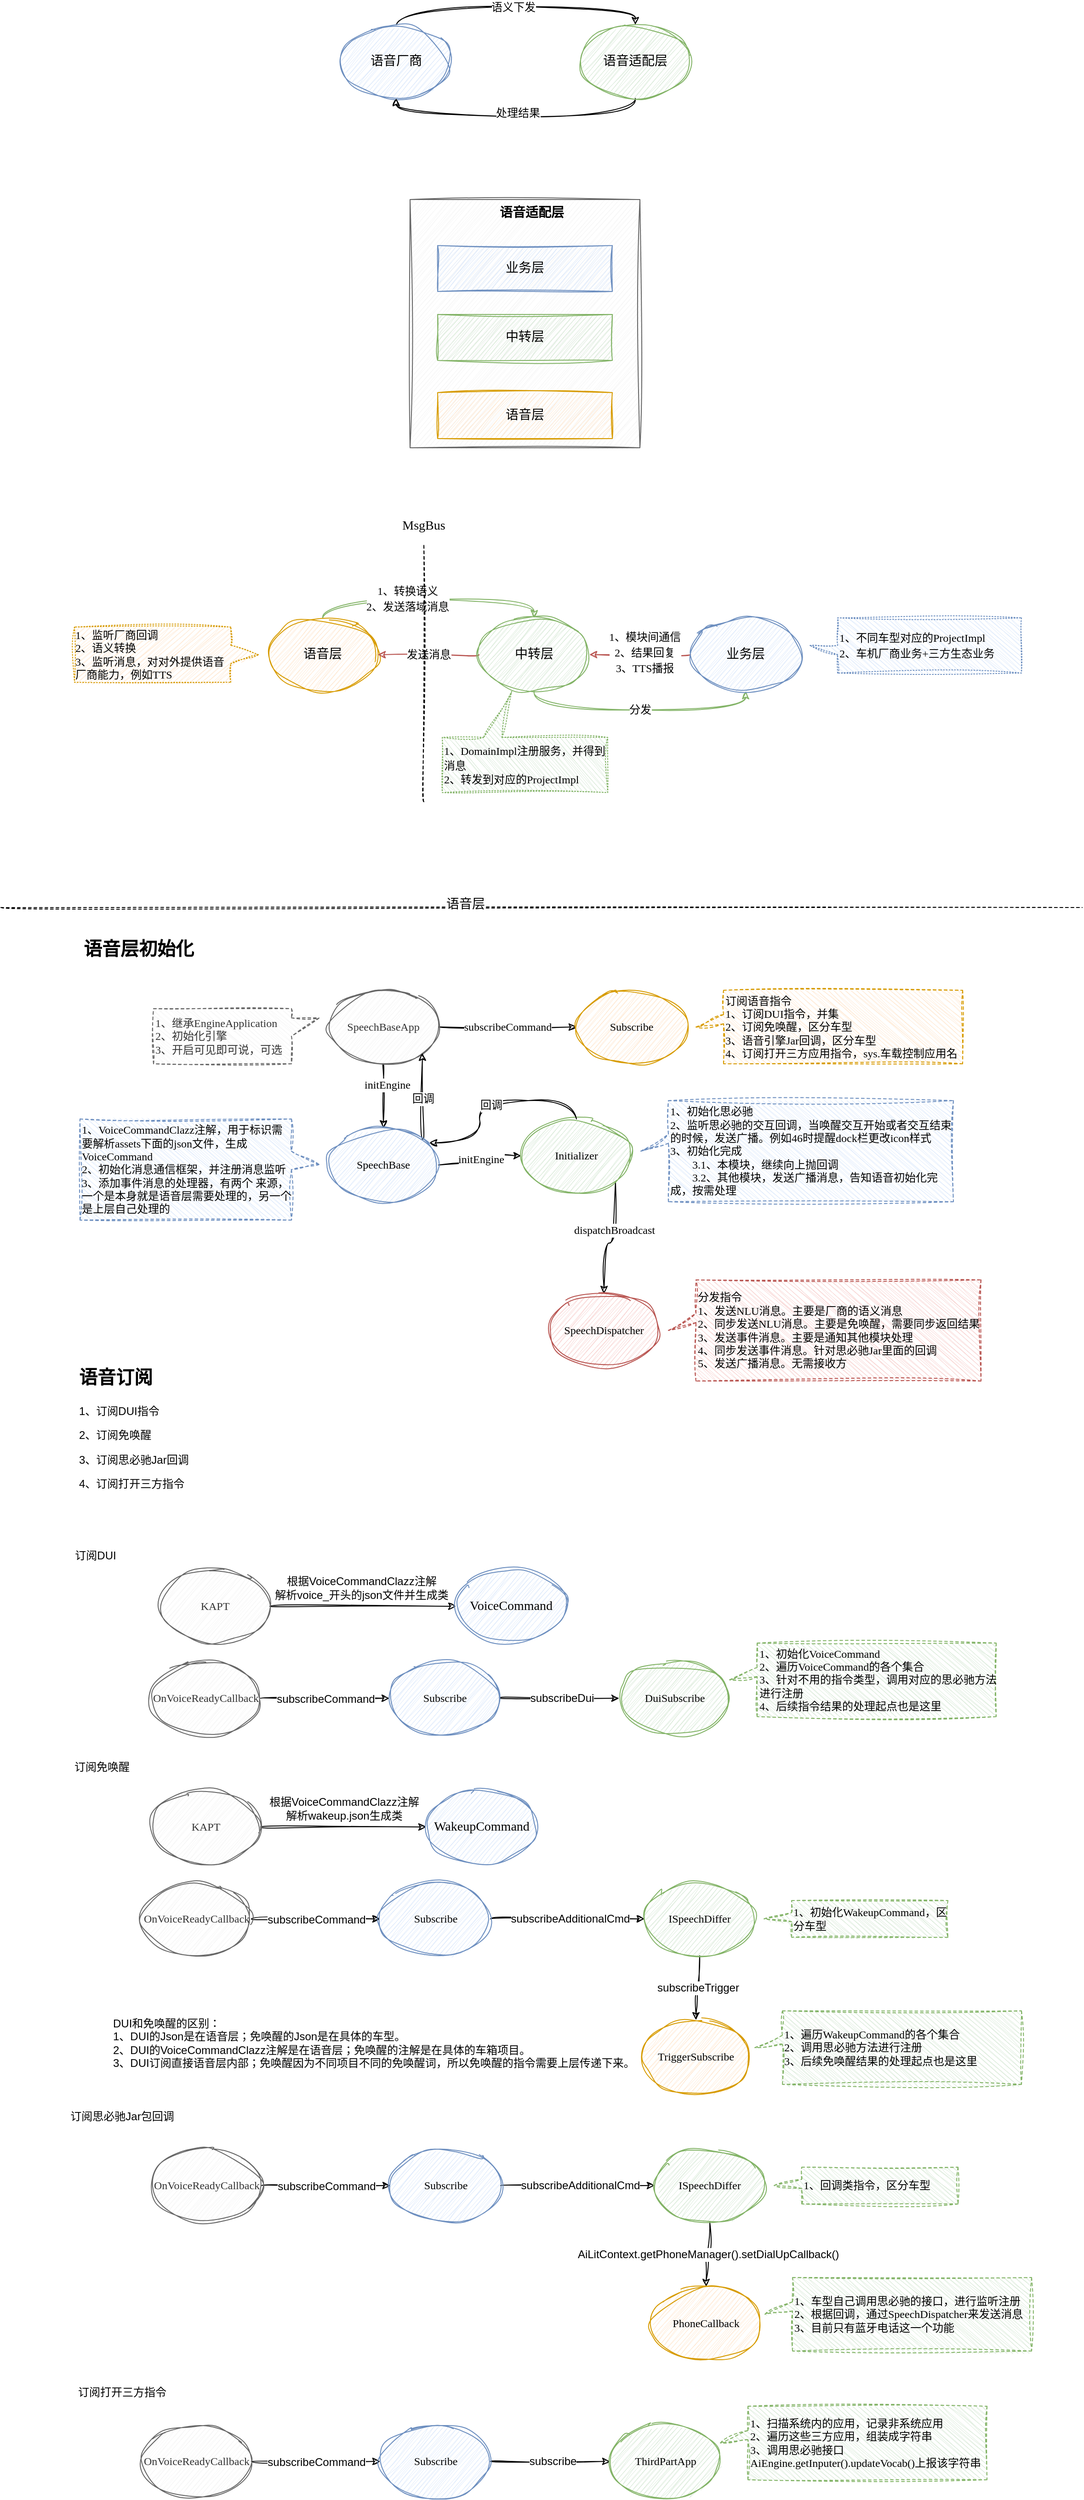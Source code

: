 <mxfile version="22.1.5" type="github">
  <diagram name="第 1 页" id="d6u8rMSGMx_cfphLrP2_">
    <mxGraphModel dx="1850" dy="638" grid="1" gridSize="10" guides="1" tooltips="1" connect="1" arrows="1" fold="1" page="0" pageScale="1" pageWidth="827" pageHeight="1169" math="0" shadow="0">
      <root>
        <mxCell id="0" />
        <mxCell id="1" parent="0" />
        <mxCell id="4i7KHp0y6DTovzWUpK-D-11" value="" style="rounded=0;whiteSpace=wrap;html=1;sketch=1;jiggle=2;curveFitting=1;strokeColor=#666666;align=center;verticalAlign=middle;fontFamily=Comic Sans MS;fontSize=14;fontColor=#333333;fillColor=#f5f5f5;" parent="1" vertex="1">
          <mxGeometry x="25" y="250" width="250" height="270" as="geometry" />
        </mxCell>
        <mxCell id="4i7KHp0y6DTovzWUpK-D-6" style="edgeStyle=orthogonalEdgeStyle;shape=connector;curved=1;rounded=1;sketch=1;jiggle=2;curveFitting=1;orthogonalLoop=1;jettySize=auto;html=1;exitX=0.5;exitY=0;exitDx=0;exitDy=0;entryX=0.5;entryY=0;entryDx=0;entryDy=0;labelBackgroundColor=default;strokeColor=default;align=center;verticalAlign=middle;fontFamily=Comic Sans MS;fontSize=14;fontColor=default;endArrow=classic;" parent="1" source="4i7KHp0y6DTovzWUpK-D-2" target="4i7KHp0y6DTovzWUpK-D-3" edge="1">
          <mxGeometry relative="1" as="geometry" />
        </mxCell>
        <mxCell id="4i7KHp0y6DTovzWUpK-D-8" value="&lt;font style=&quot;font-size: 12px;&quot;&gt;语义下发&lt;/font&gt;" style="edgeLabel;html=1;align=center;verticalAlign=middle;resizable=0;points=[];fontSize=14;fontFamily=Comic Sans MS;fontColor=default;" parent="4i7KHp0y6DTovzWUpK-D-6" vertex="1" connectable="0">
          <mxGeometry x="-0.02" y="-1" relative="1" as="geometry">
            <mxPoint as="offset" />
          </mxGeometry>
        </mxCell>
        <mxCell id="4i7KHp0y6DTovzWUpK-D-2" value="语音厂商" style="ellipse;whiteSpace=wrap;html=1;rounded=0;sketch=1;jiggle=2;curveFitting=1;strokeColor=#6c8ebf;align=center;verticalAlign=middle;fontFamily=Comic Sans MS;fontSize=14;fillColor=#dae8fc;" parent="1" vertex="1">
          <mxGeometry x="-50" y="60" width="120" height="80" as="geometry" />
        </mxCell>
        <mxCell id="4i7KHp0y6DTovzWUpK-D-7" style="edgeStyle=orthogonalEdgeStyle;shape=connector;curved=1;rounded=1;sketch=1;jiggle=2;curveFitting=1;orthogonalLoop=1;jettySize=auto;html=1;exitX=0.5;exitY=1;exitDx=0;exitDy=0;entryX=0.5;entryY=1;entryDx=0;entryDy=0;labelBackgroundColor=default;strokeColor=default;align=center;verticalAlign=middle;fontFamily=Comic Sans MS;fontSize=14;fontColor=default;endArrow=classic;" parent="1" source="4i7KHp0y6DTovzWUpK-D-3" target="4i7KHp0y6DTovzWUpK-D-2" edge="1">
          <mxGeometry relative="1" as="geometry" />
        </mxCell>
        <mxCell id="4i7KHp0y6DTovzWUpK-D-9" value="&lt;font style=&quot;font-size: 12px;&quot;&gt;处理结果&lt;/font&gt;" style="edgeLabel;html=1;align=center;verticalAlign=middle;resizable=0;points=[];fontSize=14;fontFamily=Comic Sans MS;fontColor=default;" parent="4i7KHp0y6DTovzWUpK-D-7" vertex="1" connectable="0">
          <mxGeometry x="-0.013" y="-4" relative="1" as="geometry">
            <mxPoint as="offset" />
          </mxGeometry>
        </mxCell>
        <mxCell id="4i7KHp0y6DTovzWUpK-D-3" value="语音适配层" style="ellipse;whiteSpace=wrap;html=1;rounded=0;sketch=1;jiggle=2;curveFitting=1;strokeColor=#82b366;align=center;verticalAlign=middle;fontFamily=Comic Sans MS;fontSize=14;fillColor=#d5e8d4;" parent="1" vertex="1">
          <mxGeometry x="210" y="60" width="120" height="80" as="geometry" />
        </mxCell>
        <mxCell id="4i7KHp0y6DTovzWUpK-D-12" value="业务层" style="rounded=0;whiteSpace=wrap;html=1;sketch=1;jiggle=2;curveFitting=1;strokeColor=#6c8ebf;align=center;verticalAlign=middle;fontFamily=Comic Sans MS;fontSize=14;fillColor=#dae8fc;" parent="1" vertex="1">
          <mxGeometry x="55" y="300" width="190" height="50" as="geometry" />
        </mxCell>
        <mxCell id="4i7KHp0y6DTovzWUpK-D-13" value="中转层" style="rounded=0;whiteSpace=wrap;html=1;sketch=1;jiggle=2;curveFitting=1;strokeColor=#82b366;align=center;verticalAlign=middle;fontFamily=Comic Sans MS;fontSize=14;fillColor=#d5e8d4;" parent="1" vertex="1">
          <mxGeometry x="55" y="375" width="190" height="50" as="geometry" />
        </mxCell>
        <mxCell id="4i7KHp0y6DTovzWUpK-D-14" value="语音层" style="rounded=0;whiteSpace=wrap;html=1;sketch=1;jiggle=2;curveFitting=1;strokeColor=#d79b00;align=center;verticalAlign=middle;fontFamily=Comic Sans MS;fontSize=14;fillColor=#ffe6cc;" parent="1" vertex="1">
          <mxGeometry x="55" y="460" width="190" height="50" as="geometry" />
        </mxCell>
        <mxCell id="4i7KHp0y6DTovzWUpK-D-15" value="&lt;b&gt;语音适配层&lt;/b&gt;" style="text;html=1;strokeColor=none;fillColor=none;align=center;verticalAlign=middle;whiteSpace=wrap;rounded=0;fontSize=14;fontFamily=Comic Sans MS;fontColor=default;" parent="1" vertex="1">
          <mxGeometry x="120" y="250" width="75" height="30" as="geometry" />
        </mxCell>
        <mxCell id="4i7KHp0y6DTovzWUpK-D-19" style="edgeStyle=orthogonalEdgeStyle;shape=connector;curved=1;rounded=1;sketch=1;jiggle=2;curveFitting=1;orthogonalLoop=1;jettySize=auto;html=1;exitX=0.5;exitY=0;exitDx=0;exitDy=0;entryX=0.5;entryY=0;entryDx=0;entryDy=0;labelBackgroundColor=default;strokeColor=#82b366;align=center;verticalAlign=middle;fontFamily=Comic Sans MS;fontSize=14;fontColor=default;endArrow=classic;fillColor=#d5e8d4;" parent="1" source="4i7KHp0y6DTovzWUpK-D-16" target="4i7KHp0y6DTovzWUpK-D-17" edge="1">
          <mxGeometry relative="1" as="geometry" />
        </mxCell>
        <mxCell id="4i7KHp0y6DTovzWUpK-D-23" value="&lt;font style=&quot;font-size: 12px;&quot;&gt;1、转换语义&lt;br&gt;2、发送落域消息&lt;br&gt;&lt;/font&gt;" style="edgeLabel;html=1;align=center;verticalAlign=middle;resizable=0;points=[];fontSize=14;fontFamily=Comic Sans MS;fontColor=default;" parent="4i7KHp0y6DTovzWUpK-D-19" vertex="1" connectable="0">
          <mxGeometry x="-0.163" y="1" relative="1" as="geometry">
            <mxPoint x="-1" as="offset" />
          </mxGeometry>
        </mxCell>
        <mxCell id="4i7KHp0y6DTovzWUpK-D-16" value="语音层" style="ellipse;whiteSpace=wrap;html=1;rounded=0;sketch=1;jiggle=2;curveFitting=1;strokeColor=#d79b00;align=center;verticalAlign=middle;fontFamily=Comic Sans MS;fontSize=14;fillColor=#ffe6cc;" parent="1" vertex="1">
          <mxGeometry x="-130" y="705" width="120" height="80" as="geometry" />
        </mxCell>
        <mxCell id="4i7KHp0y6DTovzWUpK-D-20" value="&lt;font style=&quot;font-size: 12px;&quot;&gt;分发&lt;br&gt;&lt;/font&gt;" style="edgeStyle=orthogonalEdgeStyle;shape=connector;curved=1;rounded=1;sketch=1;jiggle=2;curveFitting=1;orthogonalLoop=1;jettySize=auto;html=1;exitX=0.5;exitY=1;exitDx=0;exitDy=0;entryX=0.5;entryY=1;entryDx=0;entryDy=0;labelBackgroundColor=default;strokeColor=#82b366;align=center;verticalAlign=middle;fontFamily=Comic Sans MS;fontSize=14;fontColor=default;endArrow=classic;fillColor=#d5e8d4;" parent="1" source="4i7KHp0y6DTovzWUpK-D-17" target="4i7KHp0y6DTovzWUpK-D-18" edge="1">
          <mxGeometry relative="1" as="geometry">
            <mxPoint as="offset" />
          </mxGeometry>
        </mxCell>
        <mxCell id="4i7KHp0y6DTovzWUpK-D-22" value="&lt;font style=&quot;font-size: 12px;&quot;&gt;发送消息&lt;/font&gt;" style="edgeStyle=orthogonalEdgeStyle;shape=connector;curved=1;rounded=1;sketch=1;jiggle=2;curveFitting=1;orthogonalLoop=1;jettySize=auto;html=1;exitX=0;exitY=0.5;exitDx=0;exitDy=0;entryX=1;entryY=0.5;entryDx=0;entryDy=0;labelBackgroundColor=default;strokeColor=#b85450;align=center;verticalAlign=middle;fontFamily=Comic Sans MS;fontSize=14;fontColor=default;endArrow=classic;fillColor=#f8cecc;" parent="1" source="4i7KHp0y6DTovzWUpK-D-17" target="4i7KHp0y6DTovzWUpK-D-16" edge="1">
          <mxGeometry relative="1" as="geometry">
            <mxPoint as="offset" />
          </mxGeometry>
        </mxCell>
        <mxCell id="4i7KHp0y6DTovzWUpK-D-17" value="中转层" style="ellipse;whiteSpace=wrap;html=1;rounded=0;sketch=1;jiggle=2;curveFitting=1;strokeColor=#82b366;align=center;verticalAlign=middle;fontFamily=Comic Sans MS;fontSize=14;fillColor=#d5e8d4;" parent="1" vertex="1">
          <mxGeometry x="100" y="705" width="120" height="80" as="geometry" />
        </mxCell>
        <mxCell id="4i7KHp0y6DTovzWUpK-D-21" style="edgeStyle=orthogonalEdgeStyle;shape=connector;curved=1;rounded=1;sketch=1;jiggle=2;curveFitting=1;orthogonalLoop=1;jettySize=auto;html=1;exitX=0;exitY=0.5;exitDx=0;exitDy=0;entryX=1;entryY=0.5;entryDx=0;entryDy=0;labelBackgroundColor=default;strokeColor=#b85450;align=center;verticalAlign=middle;fontFamily=Comic Sans MS;fontSize=14;fontColor=default;endArrow=classic;fillColor=#f8cecc;" parent="1" source="4i7KHp0y6DTovzWUpK-D-18" target="4i7KHp0y6DTovzWUpK-D-17" edge="1">
          <mxGeometry relative="1" as="geometry" />
        </mxCell>
        <mxCell id="4i7KHp0y6DTovzWUpK-D-26" value="&lt;font style=&quot;font-size: 12px;&quot;&gt;1、模块间通信&lt;br&gt;2、结果回复&lt;br&gt;3、TTS播报&lt;br&gt;&lt;/font&gt;" style="edgeLabel;html=1;align=center;verticalAlign=middle;resizable=0;points=[];fontSize=14;fontFamily=Comic Sans MS;fontColor=default;" parent="4i7KHp0y6DTovzWUpK-D-21" vertex="1" connectable="0">
          <mxGeometry x="0.182" y="-2" relative="1" as="geometry">
            <mxPoint x="15" as="offset" />
          </mxGeometry>
        </mxCell>
        <mxCell id="4i7KHp0y6DTovzWUpK-D-18" value="业务层" style="ellipse;whiteSpace=wrap;html=1;rounded=0;sketch=1;jiggle=2;curveFitting=1;strokeColor=#6c8ebf;align=center;verticalAlign=middle;fontFamily=Comic Sans MS;fontSize=14;fillColor=#dae8fc;" parent="1" vertex="1">
          <mxGeometry x="330" y="705" width="120" height="80" as="geometry" />
        </mxCell>
        <mxCell id="4i7KHp0y6DTovzWUpK-D-24" value="&lt;font style=&quot;font-size: 12px;&quot;&gt;1、DomainImpl注册服务，并得到消息&lt;br style=&quot;border-color: var(--border-color);&quot;&gt;2、转发到对应的ProjectImpl&lt;/font&gt;" style="shape=callout;whiteSpace=wrap;html=1;perimeter=calloutPerimeter;rounded=0;sketch=1;jiggle=2;curveFitting=1;strokeColor=#82b366;align=left;verticalAlign=middle;fontFamily=Comic Sans MS;fontSize=13;fillColor=#d5e8d4;flipV=1;size=50;position=0.25;position2=0.42;base=20;dashed=1;dashPattern=1 2;" parent="1" vertex="1">
          <mxGeometry x="60" y="785" width="180" height="110" as="geometry" />
        </mxCell>
        <mxCell id="4i7KHp0y6DTovzWUpK-D-25" value="&lt;font style=&quot;font-size: 12px;&quot;&gt;1、不同车型对应的ProjectImpl&lt;br&gt;2、车机厂商业务+三方生态业务&lt;/font&gt;" style="shape=callout;whiteSpace=wrap;html=1;perimeter=calloutPerimeter;rounded=0;sketch=1;jiggle=2;curveFitting=1;strokeColor=#6c8ebf;align=left;verticalAlign=middle;fontFamily=Comic Sans MS;fontSize=14;fillColor=#dae8fc;direction=south;position2=0.5;base=10;dashed=1;dashPattern=1 2;" parent="1" vertex="1">
          <mxGeometry x="460" y="705" width="230" height="60" as="geometry" />
        </mxCell>
        <mxCell id="4i7KHp0y6DTovzWUpK-D-28" value="" style="endArrow=none;dashed=1;html=1;rounded=1;labelBackgroundColor=default;sketch=1;jiggle=2;curveFitting=1;strokeColor=default;align=center;verticalAlign=middle;fontFamily=Comic Sans MS;fontSize=14;fontColor=default;shape=connector;curved=1;" parent="1" edge="1">
          <mxGeometry width="50" height="50" relative="1" as="geometry">
            <mxPoint x="40" y="905" as="sourcePoint" />
            <mxPoint x="40" y="625" as="targetPoint" />
          </mxGeometry>
        </mxCell>
        <mxCell id="4i7KHp0y6DTovzWUpK-D-29" value="MsgBus" style="text;html=1;strokeColor=none;fillColor=none;align=center;verticalAlign=middle;whiteSpace=wrap;rounded=0;fontSize=14;fontFamily=Comic Sans MS;fontColor=default;" parent="1" vertex="1">
          <mxGeometry x="10" y="590" width="60" height="30" as="geometry" />
        </mxCell>
        <mxCell id="4i7KHp0y6DTovzWUpK-D-30" value="&lt;div style=&quot;text-align: left; font-size: 12px;&quot;&gt;&lt;span style=&quot;background-color: initial;&quot;&gt;&lt;font style=&quot;font-size: 12px;&quot;&gt;1、监听厂商回调&lt;/font&gt;&lt;/span&gt;&lt;/div&gt;&lt;font style=&quot;font-size: 12px;&quot;&gt;&lt;div style=&quot;text-align: left;&quot;&gt;&lt;span style=&quot;background-color: initial;&quot;&gt;2、语义转换&lt;/span&gt;&lt;/div&gt;&lt;div style=&quot;text-align: left;&quot;&gt;&lt;span style=&quot;background-color: initial;&quot;&gt;3、监听消息，对对外提供语音厂商能力，例如TTS&lt;br&gt;&lt;/span&gt;&lt;/div&gt;&lt;/font&gt;" style="shape=callout;whiteSpace=wrap;html=1;perimeter=calloutPerimeter;rounded=0;sketch=1;jiggle=2;curveFitting=1;strokeColor=#d79b00;align=center;verticalAlign=middle;fontFamily=Comic Sans MS;fontSize=14;fillColor=#ffe6cc;direction=south;flipH=1;size=30;position=0.33;dashed=1;dashPattern=1 2;" parent="1" vertex="1">
          <mxGeometry x="-340" y="715" width="200" height="60" as="geometry" />
        </mxCell>
        <mxCell id="4i7KHp0y6DTovzWUpK-D-32" value="" style="endArrow=none;dashed=1;html=1;rounded=1;labelBackgroundColor=default;sketch=1;jiggle=2;curveFitting=1;strokeColor=default;align=center;verticalAlign=middle;fontFamily=Comic Sans MS;fontSize=14;fontColor=default;shape=connector;curved=1;" parent="1" edge="1">
          <mxGeometry width="50" height="50" relative="1" as="geometry">
            <mxPoint x="-420" y="1020" as="sourcePoint" />
            <mxPoint x="756" y="1020" as="targetPoint" />
          </mxGeometry>
        </mxCell>
        <mxCell id="4i7KHp0y6DTovzWUpK-D-33" value="语音层" style="edgeLabel;html=1;align=center;verticalAlign=middle;resizable=0;points=[];fontSize=14;fontFamily=Comic Sans MS;fontColor=default;" parent="4i7KHp0y6DTovzWUpK-D-32" vertex="1" connectable="0">
          <mxGeometry x="-0.142" y="4" relative="1" as="geometry">
            <mxPoint y="1" as="offset" />
          </mxGeometry>
        </mxCell>
        <mxCell id="4i7KHp0y6DTovzWUpK-D-39" style="edgeStyle=orthogonalEdgeStyle;shape=connector;curved=1;rounded=1;sketch=1;jiggle=2;curveFitting=1;orthogonalLoop=1;jettySize=auto;html=1;exitX=0.5;exitY=1;exitDx=0;exitDy=0;labelBackgroundColor=default;strokeColor=default;align=center;verticalAlign=middle;fontFamily=Comic Sans MS;fontSize=14;fontColor=default;endArrow=classic;" parent="1" source="4i7KHp0y6DTovzWUpK-D-34" target="4i7KHp0y6DTovzWUpK-D-37" edge="1">
          <mxGeometry relative="1" as="geometry" />
        </mxCell>
        <mxCell id="4i7KHp0y6DTovzWUpK-D-40" value="initEngine" style="edgeLabel;html=1;align=center;verticalAlign=middle;resizable=0;points=[];fontSize=12;fontFamily=Comic Sans MS;fontColor=default;" parent="4i7KHp0y6DTovzWUpK-D-39" vertex="1" connectable="0">
          <mxGeometry x="-0.357" y="4" relative="1" as="geometry">
            <mxPoint as="offset" />
          </mxGeometry>
        </mxCell>
        <mxCell id="4i7KHp0y6DTovzWUpK-D-58" value="subscribeCommand" style="edgeStyle=orthogonalEdgeStyle;shape=connector;curved=1;rounded=1;sketch=1;jiggle=2;curveFitting=1;orthogonalLoop=1;jettySize=auto;html=1;exitX=1;exitY=0.5;exitDx=0;exitDy=0;labelBackgroundColor=default;strokeColor=default;align=center;verticalAlign=middle;fontFamily=Comic Sans MS;fontSize=12;fontColor=default;endArrow=classic;" parent="1" source="4i7KHp0y6DTovzWUpK-D-34" target="4i7KHp0y6DTovzWUpK-D-57" edge="1">
          <mxGeometry relative="1" as="geometry" />
        </mxCell>
        <mxCell id="4i7KHp0y6DTovzWUpK-D-34" value="&lt;font style=&quot;font-size: 12px;&quot;&gt;SpeechBaseApp&lt;/font&gt;" style="ellipse;whiteSpace=wrap;html=1;rounded=0;sketch=1;jiggle=2;curveFitting=1;strokeColor=#666666;align=center;verticalAlign=middle;fontFamily=Comic Sans MS;fontSize=14;fontColor=#333333;fillColor=#f5f5f5;" parent="1" vertex="1">
          <mxGeometry x="-64" y="1110" width="120" height="80" as="geometry" />
        </mxCell>
        <mxCell id="4i7KHp0y6DTovzWUpK-D-35" value="1、继承EngineApplication&lt;br&gt;2、初始化引擎&lt;br&gt;3、开启可见即可说，可选" style="shape=callout;whiteSpace=wrap;html=1;perimeter=calloutPerimeter;rounded=0;sketch=1;jiggle=2;curveFitting=1;strokeColor=#666666;align=left;verticalAlign=middle;fontFamily=Comic Sans MS;fontSize=12;fontColor=#333333;fillColor=#f5f5f5;direction=north;position2=0.83;dashed=1;" parent="1" vertex="1">
          <mxGeometry x="-254" y="1130" width="180" height="60" as="geometry" />
        </mxCell>
        <mxCell id="4i7KHp0y6DTovzWUpK-D-42" style="edgeStyle=orthogonalEdgeStyle;shape=connector;curved=1;rounded=1;sketch=1;jiggle=2;curveFitting=1;orthogonalLoop=1;jettySize=auto;html=1;exitX=1;exitY=0.5;exitDx=0;exitDy=0;entryX=0;entryY=0.5;entryDx=0;entryDy=0;labelBackgroundColor=default;strokeColor=default;align=center;verticalAlign=middle;fontFamily=Comic Sans MS;fontSize=14;fontColor=default;endArrow=classic;" parent="1" source="4i7KHp0y6DTovzWUpK-D-37" target="4i7KHp0y6DTovzWUpK-D-41" edge="1">
          <mxGeometry relative="1" as="geometry" />
        </mxCell>
        <mxCell id="4i7KHp0y6DTovzWUpK-D-43" value="initEngine" style="edgeLabel;html=1;align=center;verticalAlign=middle;resizable=0;points=[];fontSize=12;fontFamily=Comic Sans MS;fontColor=default;" parent="4i7KHp0y6DTovzWUpK-D-42" vertex="1" connectable="0">
          <mxGeometry x="0.026" relative="1" as="geometry">
            <mxPoint x="1" as="offset" />
          </mxGeometry>
        </mxCell>
        <mxCell id="4i7KHp0y6DTovzWUpK-D-54" style="edgeStyle=orthogonalEdgeStyle;shape=connector;curved=1;rounded=1;sketch=1;jiggle=2;curveFitting=1;orthogonalLoop=1;jettySize=auto;html=1;exitX=1;exitY=0;exitDx=0;exitDy=0;entryX=1;entryY=1;entryDx=0;entryDy=0;labelBackgroundColor=default;strokeColor=default;align=center;verticalAlign=middle;fontFamily=Comic Sans MS;fontSize=12;fontColor=default;endArrow=classic;" parent="1" source="4i7KHp0y6DTovzWUpK-D-37" target="4i7KHp0y6DTovzWUpK-D-34" edge="1">
          <mxGeometry relative="1" as="geometry" />
        </mxCell>
        <mxCell id="4i7KHp0y6DTovzWUpK-D-56" value="回调" style="edgeLabel;html=1;align=center;verticalAlign=middle;resizable=0;points=[];fontSize=12;fontFamily=Comic Sans MS;fontColor=default;" parent="4i7KHp0y6DTovzWUpK-D-54" vertex="1" connectable="0">
          <mxGeometry x="-0.053" relative="1" as="geometry">
            <mxPoint as="offset" />
          </mxGeometry>
        </mxCell>
        <mxCell id="4i7KHp0y6DTovzWUpK-D-37" value="&lt;font style=&quot;font-size: 12px;&quot;&gt;SpeechBase&lt;/font&gt;" style="ellipse;whiteSpace=wrap;html=1;rounded=0;sketch=1;jiggle=2;curveFitting=1;strokeColor=#6c8ebf;align=center;verticalAlign=middle;fontFamily=Comic Sans MS;fontSize=14;fillColor=#dae8fc;" parent="1" vertex="1">
          <mxGeometry x="-64" y="1260" width="120" height="80" as="geometry" />
        </mxCell>
        <mxCell id="4i7KHp0y6DTovzWUpK-D-38" value="1、VoiceCommandClazz注解，用于标识需要解析assets下面的json文件，生成VoiceCommand&lt;br&gt;2、初始化消息通信框架，并注册消息监听&lt;br&gt;3、添加事件消息的处理器，有两个 来源，一个是本身就是语音层需要处理的，另一个是上层自己处理的" style="shape=callout;whiteSpace=wrap;html=1;perimeter=calloutPerimeter;rounded=0;sketch=1;jiggle=2;curveFitting=1;strokeColor=#6c8ebf;align=left;verticalAlign=middle;fontFamily=Comic Sans MS;fontSize=12;fillColor=#dae8fc;direction=north;position2=0.55;dashed=1;" parent="1" vertex="1">
          <mxGeometry x="-334" y="1250" width="260" height="110" as="geometry" />
        </mxCell>
        <mxCell id="4i7KHp0y6DTovzWUpK-D-49" style="edgeStyle=orthogonalEdgeStyle;shape=connector;curved=1;rounded=1;sketch=1;jiggle=2;curveFitting=1;orthogonalLoop=1;jettySize=auto;html=1;exitX=1;exitY=1;exitDx=0;exitDy=0;entryX=0.5;entryY=0;entryDx=0;entryDy=0;labelBackgroundColor=default;strokeColor=default;align=center;verticalAlign=middle;fontFamily=Comic Sans MS;fontSize=12;fontColor=default;endArrow=classic;" parent="1" source="4i7KHp0y6DTovzWUpK-D-41" target="4i7KHp0y6DTovzWUpK-D-46" edge="1">
          <mxGeometry relative="1" as="geometry" />
        </mxCell>
        <mxCell id="4i7KHp0y6DTovzWUpK-D-50" value="dispatchBroadcast" style="edgeLabel;html=1;align=center;verticalAlign=middle;resizable=0;points=[];fontSize=12;fontFamily=Comic Sans MS;fontColor=default;" parent="4i7KHp0y6DTovzWUpK-D-49" vertex="1" connectable="0">
          <mxGeometry x="-0.52" y="-25" relative="1" as="geometry">
            <mxPoint x="23" y="20" as="offset" />
          </mxGeometry>
        </mxCell>
        <mxCell id="4i7KHp0y6DTovzWUpK-D-41" value="&lt;font style=&quot;font-size: 12px;&quot;&gt;Initializer&lt;/font&gt;" style="ellipse;whiteSpace=wrap;html=1;rounded=0;sketch=1;jiggle=2;curveFitting=1;strokeColor=#82b366;align=center;verticalAlign=middle;fontFamily=Comic Sans MS;fontSize=14;fillColor=#d5e8d4;" parent="1" vertex="1">
          <mxGeometry x="146" y="1250" width="120" height="80" as="geometry" />
        </mxCell>
        <mxCell id="4i7KHp0y6DTovzWUpK-D-45" value="1、初始化思必驰&lt;br&gt;2、监听思必驰的交互回调，当唤醒交互开始或者交互结束的时候，发送广播。例如46时提醒dock栏更改icon样式&lt;br&gt;3、初始化完成&lt;br&gt;&lt;span style=&quot;white-space: pre;&quot;&gt;&#x9;&lt;/span&gt;3.1、本模块，继续向上抛回调&lt;br&gt;&lt;span style=&quot;white-space: pre;&quot;&gt;&#x9;&lt;/span&gt;3.2、其他模块，发送广播消息，告知语音初始化完成，按需处理" style="shape=callout;whiteSpace=wrap;html=1;perimeter=calloutPerimeter;rounded=0;dashed=1;sketch=1;jiggle=2;curveFitting=1;strokeColor=#6c8ebf;align=left;verticalAlign=middle;fontFamily=Comic Sans MS;fontSize=12;fontColor=default;fillColor=#dae8fc;direction=south;size=30;position=0.33;base=10;" parent="1" vertex="1">
          <mxGeometry x="276" y="1230" width="340" height="110" as="geometry" />
        </mxCell>
        <mxCell id="4i7KHp0y6DTovzWUpK-D-46" value="&lt;font style=&quot;font-size: 12px;&quot;&gt;SpeechDispatcher&lt;/font&gt;" style="ellipse;whiteSpace=wrap;html=1;rounded=0;sketch=1;jiggle=2;curveFitting=1;strokeColor=#b85450;align=center;verticalAlign=middle;fontFamily=Comic Sans MS;fontSize=14;fillColor=#f8cecc;" parent="1" vertex="1">
          <mxGeometry x="176" y="1440" width="120" height="80" as="geometry" />
        </mxCell>
        <mxCell id="4i7KHp0y6DTovzWUpK-D-53" style="edgeStyle=orthogonalEdgeStyle;shape=connector;curved=1;rounded=1;sketch=1;jiggle=2;curveFitting=1;orthogonalLoop=1;jettySize=auto;html=1;exitX=0.5;exitY=0;exitDx=0;exitDy=0;entryX=0.917;entryY=0.2;entryDx=0;entryDy=0;entryPerimeter=0;labelBackgroundColor=default;strokeColor=default;align=center;verticalAlign=middle;fontFamily=Comic Sans MS;fontSize=12;fontColor=default;endArrow=classic;" parent="1" source="4i7KHp0y6DTovzWUpK-D-41" target="4i7KHp0y6DTovzWUpK-D-37" edge="1">
          <mxGeometry relative="1" as="geometry" />
        </mxCell>
        <mxCell id="4i7KHp0y6DTovzWUpK-D-55" value="回调" style="edgeLabel;html=1;align=center;verticalAlign=middle;resizable=0;points=[];fontSize=12;fontFamily=Comic Sans MS;fontColor=default;" parent="4i7KHp0y6DTovzWUpK-D-53" vertex="1" connectable="0">
          <mxGeometry x="0.0" y="5" relative="1" as="geometry">
            <mxPoint as="offset" />
          </mxGeometry>
        </mxCell>
        <mxCell id="4i7KHp0y6DTovzWUpK-D-57" value="&lt;font style=&quot;font-size: 12px;&quot;&gt;Subscribe&lt;/font&gt;" style="ellipse;whiteSpace=wrap;html=1;rounded=0;sketch=1;jiggle=2;curveFitting=1;strokeColor=#d79b00;align=center;verticalAlign=middle;fontFamily=Comic Sans MS;fontSize=14;fillColor=#ffe6cc;" parent="1" vertex="1">
          <mxGeometry x="206" y="1110" width="120" height="80" as="geometry" />
        </mxCell>
        <mxCell id="4i7KHp0y6DTovzWUpK-D-59" value="订阅语音指令&lt;br&gt;1、订阅DUI指令，并集&lt;br&gt;2、订阅免唤醒，区分车型&lt;br&gt;3、语音引擎Jar回调，区分车型&lt;br&gt;4、订阅打开三方应用指令，sys.车载控制应用名" style="shape=callout;whiteSpace=wrap;html=1;perimeter=calloutPerimeter;rounded=0;dashed=1;sketch=1;jiggle=2;curveFitting=1;strokeColor=#d79b00;align=left;verticalAlign=middle;fontFamily=Comic Sans MS;fontSize=12;fillColor=#ffe6cc;direction=south;size=30;position=0.33;base=10;" parent="1" vertex="1">
          <mxGeometry x="336" y="1110" width="290" height="80" as="geometry" />
        </mxCell>
        <mxCell id="4i7KHp0y6DTovzWUpK-D-60" value="分发指令&lt;br&gt;1、发送NLU消息。主要是厂商的语义消息&lt;br&gt;2、同步发送NLU消息。主要是免唤醒，需要同步返回结果&lt;br&gt;3、发送事件消息。主要是通知其他模块处理&lt;br&gt;4、同步发送事件消息。针对思必驰Jar里面的回调&lt;br&gt;5、发送广播消息。无需接收方" style="shape=callout;whiteSpace=wrap;html=1;perimeter=calloutPerimeter;rounded=0;dashed=1;sketch=1;jiggle=2;curveFitting=1;strokeColor=#b85450;align=left;verticalAlign=middle;fontFamily=Comic Sans MS;fontSize=12;fillColor=#f8cecc;direction=south;size=30;position=0.33;base=10;" parent="1" vertex="1">
          <mxGeometry x="306" y="1425" width="340" height="110" as="geometry" />
        </mxCell>
        <mxCell id="lcLU0hfqhYh_Q9zvZTJo-2" value="&lt;h1&gt;&lt;font style=&quot;font-size: 20px;&quot;&gt;语音订阅&lt;/font&gt;&lt;br&gt;&lt;/h1&gt;&lt;p&gt;1、订阅DUI指令&lt;/p&gt;&lt;p&gt;2、订阅免唤醒&lt;/p&gt;&lt;p&gt;3、订阅思必驰Jar回调&lt;/p&gt;&lt;p&gt;4、订阅打开三方指令&lt;/p&gt;" style="text;html=1;strokeColor=none;fillColor=none;spacing=5;spacingTop=-20;whiteSpace=wrap;overflow=hidden;rounded=0;" vertex="1" parent="1">
          <mxGeometry x="-340" y="1510" width="190" height="150" as="geometry" />
        </mxCell>
        <mxCell id="lcLU0hfqhYh_Q9zvZTJo-3" value="&lt;h1 style=&quot;font-size: 20px;&quot;&gt;&lt;font style=&quot;font-size: 20px;&quot;&gt;语音层初始化&lt;br&gt;&lt;/font&gt;&lt;/h1&gt;&lt;p style=&quot;font-size: 20px;&quot;&gt;&lt;font style=&quot;font-size: 20px;&quot;&gt;.&lt;/font&gt;&lt;/p&gt;" style="text;html=1;strokeColor=none;fillColor=none;spacing=5;spacingTop=-20;whiteSpace=wrap;overflow=hidden;rounded=0;" vertex="1" parent="1">
          <mxGeometry x="-335" y="1050" width="190" height="50" as="geometry" />
        </mxCell>
        <mxCell id="lcLU0hfqhYh_Q9zvZTJo-7" style="edgeStyle=orthogonalEdgeStyle;orthogonalLoop=1;jettySize=auto;html=1;exitX=1;exitY=0.5;exitDx=0;exitDy=0;fontFamily=Helvetica;fontSize=12;fontColor=default;curved=1;sketch=1;curveFitting=1;jiggle=2;" edge="1" parent="1" source="lcLU0hfqhYh_Q9zvZTJo-4" target="lcLU0hfqhYh_Q9zvZTJo-6">
          <mxGeometry relative="1" as="geometry" />
        </mxCell>
        <mxCell id="lcLU0hfqhYh_Q9zvZTJo-8" value="根据VoiceCommandClazz注解&lt;br&gt;解析voice_开头的json文件并生成类" style="edgeLabel;html=1;align=center;verticalAlign=middle;resizable=0;points=[];fontSize=12;fontFamily=Helvetica;fontColor=default;" vertex="1" connectable="0" parent="lcLU0hfqhYh_Q9zvZTJo-7">
          <mxGeometry x="-0.146" y="1" relative="1" as="geometry">
            <mxPoint x="13" y="-19" as="offset" />
          </mxGeometry>
        </mxCell>
        <mxCell id="lcLU0hfqhYh_Q9zvZTJo-4" value="&lt;font style=&quot;font-size: 12px;&quot;&gt;KAPT&lt;/font&gt;" style="ellipse;whiteSpace=wrap;html=1;rounded=0;sketch=1;jiggle=2;curveFitting=1;strokeColor=#666666;align=center;verticalAlign=middle;fontFamily=Comic Sans MS;fontSize=14;fontColor=#333333;fillColor=#f5f5f5;" vertex="1" parent="1">
          <mxGeometry x="-247.5" y="1740" width="120" height="80" as="geometry" />
        </mxCell>
        <mxCell id="lcLU0hfqhYh_Q9zvZTJo-5" value="订阅DUI" style="text;html=1;strokeColor=none;fillColor=none;align=center;verticalAlign=middle;whiteSpace=wrap;rounded=0;fontSize=12;fontFamily=Helvetica;fontColor=default;" vertex="1" parent="1">
          <mxGeometry x="-347.5" y="1710" width="60" height="30" as="geometry" />
        </mxCell>
        <mxCell id="lcLU0hfqhYh_Q9zvZTJo-6" value="VoiceCommand" style="ellipse;whiteSpace=wrap;html=1;rounded=0;sketch=1;jiggle=2;curveFitting=1;strokeColor=#6c8ebf;align=center;verticalAlign=middle;fontFamily=Comic Sans MS;fontSize=14;fillColor=#dae8fc;" vertex="1" parent="1">
          <mxGeometry x="75" y="1740" width="120" height="80" as="geometry" />
        </mxCell>
        <mxCell id="lcLU0hfqhYh_Q9zvZTJo-11" style="edgeStyle=orthogonalEdgeStyle;shape=connector;curved=1;rounded=1;sketch=1;jiggle=2;curveFitting=1;orthogonalLoop=1;jettySize=auto;html=1;exitX=1;exitY=0.5;exitDx=0;exitDy=0;entryX=0;entryY=0.5;entryDx=0;entryDy=0;labelBackgroundColor=default;strokeColor=default;align=center;verticalAlign=middle;fontFamily=Helvetica;fontSize=12;fontColor=default;endArrow=classic;" edge="1" parent="1" source="lcLU0hfqhYh_Q9zvZTJo-9" target="lcLU0hfqhYh_Q9zvZTJo-10">
          <mxGeometry relative="1" as="geometry" />
        </mxCell>
        <mxCell id="lcLU0hfqhYh_Q9zvZTJo-15" value="subscribeCommand" style="edgeLabel;html=1;align=center;verticalAlign=middle;resizable=0;points=[];fontSize=12;fontFamily=Helvetica;fontColor=default;" vertex="1" connectable="0" parent="lcLU0hfqhYh_Q9zvZTJo-11">
          <mxGeometry relative="1" as="geometry">
            <mxPoint y="1" as="offset" />
          </mxGeometry>
        </mxCell>
        <mxCell id="lcLU0hfqhYh_Q9zvZTJo-9" value="&lt;font style=&quot;font-size: 12px;&quot;&gt;OnVoiceReadyCallback&lt;/font&gt;" style="ellipse;whiteSpace=wrap;html=1;rounded=0;sketch=1;jiggle=2;curveFitting=1;strokeColor=#666666;align=center;verticalAlign=middle;fontFamily=Comic Sans MS;fontSize=14;fontColor=#333333;fillColor=#f5f5f5;" vertex="1" parent="1">
          <mxGeometry x="-257.5" y="1840" width="120" height="80" as="geometry" />
        </mxCell>
        <mxCell id="lcLU0hfqhYh_Q9zvZTJo-13" style="edgeStyle=orthogonalEdgeStyle;shape=connector;curved=1;rounded=1;sketch=1;jiggle=2;curveFitting=1;orthogonalLoop=1;jettySize=auto;html=1;exitX=1;exitY=0.5;exitDx=0;exitDy=0;labelBackgroundColor=default;strokeColor=default;align=center;verticalAlign=middle;fontFamily=Helvetica;fontSize=12;fontColor=default;endArrow=classic;" edge="1" parent="1" source="lcLU0hfqhYh_Q9zvZTJo-10" target="lcLU0hfqhYh_Q9zvZTJo-12">
          <mxGeometry relative="1" as="geometry" />
        </mxCell>
        <mxCell id="lcLU0hfqhYh_Q9zvZTJo-14" value="subscribeDui" style="edgeLabel;html=1;align=center;verticalAlign=middle;resizable=0;points=[];fontSize=12;fontFamily=Helvetica;fontColor=default;" vertex="1" connectable="0" parent="lcLU0hfqhYh_Q9zvZTJo-13">
          <mxGeometry x="0.031" y="1" relative="1" as="geometry">
            <mxPoint y="1" as="offset" />
          </mxGeometry>
        </mxCell>
        <mxCell id="lcLU0hfqhYh_Q9zvZTJo-10" value="&lt;font style=&quot;font-size: 12px;&quot;&gt;Subscribe&lt;/font&gt;" style="ellipse;whiteSpace=wrap;html=1;rounded=0;sketch=1;jiggle=2;curveFitting=1;strokeColor=#6c8ebf;align=center;verticalAlign=middle;fontFamily=Comic Sans MS;fontSize=14;fillColor=#dae8fc;" vertex="1" parent="1">
          <mxGeometry x="2.5" y="1840" width="120" height="80" as="geometry" />
        </mxCell>
        <mxCell id="lcLU0hfqhYh_Q9zvZTJo-12" value="&lt;font style=&quot;font-size: 12px;&quot;&gt;DuiSubscribe&lt;/font&gt;" style="ellipse;whiteSpace=wrap;html=1;rounded=0;sketch=1;jiggle=2;curveFitting=1;strokeColor=#82b366;align=center;verticalAlign=middle;fontFamily=Comic Sans MS;fontSize=14;fillColor=#d5e8d4;" vertex="1" parent="1">
          <mxGeometry x="252.5" y="1840" width="120" height="80" as="geometry" />
        </mxCell>
        <mxCell id="lcLU0hfqhYh_Q9zvZTJo-16" value="1、初始化VoiceCommand&lt;br&gt;2、遍历VoiceCommand的各个集合&lt;br&gt;3、针对不用的指令类型，调用对应的思必驰方法进行注册&lt;br&gt;4、后续指令结果的处理起点也是这里" style="shape=callout;whiteSpace=wrap;html=1;perimeter=calloutPerimeter;rounded=0;dashed=1;sketch=1;jiggle=2;curveFitting=1;strokeColor=#82b366;align=left;verticalAlign=middle;fontFamily=Comic Sans MS;fontSize=12;fillColor=#d5e8d4;direction=south;size=30;position=0.33;base=10;" vertex="1" parent="1">
          <mxGeometry x="372.5" y="1820" width="290" height="80" as="geometry" />
        </mxCell>
        <mxCell id="lcLU0hfqhYh_Q9zvZTJo-17" value="订阅免唤醒" style="text;html=1;strokeColor=none;fillColor=none;align=center;verticalAlign=middle;whiteSpace=wrap;rounded=0;fontSize=12;fontFamily=Helvetica;fontColor=default;" vertex="1" parent="1">
          <mxGeometry x="-347.5" y="1940" width="74" height="30" as="geometry" />
        </mxCell>
        <mxCell id="lcLU0hfqhYh_Q9zvZTJo-18" style="edgeStyle=orthogonalEdgeStyle;orthogonalLoop=1;jettySize=auto;html=1;exitX=1;exitY=0.5;exitDx=0;exitDy=0;fontFamily=Helvetica;fontSize=12;fontColor=default;curved=1;sketch=1;curveFitting=1;jiggle=2;" edge="1" parent="1" source="lcLU0hfqhYh_Q9zvZTJo-20" target="lcLU0hfqhYh_Q9zvZTJo-21">
          <mxGeometry relative="1" as="geometry" />
        </mxCell>
        <mxCell id="lcLU0hfqhYh_Q9zvZTJo-19" value="根据VoiceCommandClazz注解&lt;br&gt;解析wakeup.json生成类" style="edgeLabel;html=1;align=center;verticalAlign=middle;resizable=0;points=[];fontSize=12;fontFamily=Helvetica;fontColor=default;" vertex="1" connectable="0" parent="lcLU0hfqhYh_Q9zvZTJo-18">
          <mxGeometry x="-0.146" y="1" relative="1" as="geometry">
            <mxPoint x="13" y="-19" as="offset" />
          </mxGeometry>
        </mxCell>
        <mxCell id="lcLU0hfqhYh_Q9zvZTJo-20" value="&lt;font style=&quot;font-size: 12px;&quot;&gt;KAPT&lt;/font&gt;" style="ellipse;whiteSpace=wrap;html=1;rounded=0;sketch=1;jiggle=2;curveFitting=1;strokeColor=#666666;align=center;verticalAlign=middle;fontFamily=Comic Sans MS;fontSize=14;fontColor=#333333;fillColor=#f5f5f5;" vertex="1" parent="1">
          <mxGeometry x="-257.5" y="1980" width="120" height="80" as="geometry" />
        </mxCell>
        <mxCell id="lcLU0hfqhYh_Q9zvZTJo-21" value="WakeupCommand" style="ellipse;whiteSpace=wrap;html=1;rounded=0;sketch=1;jiggle=2;curveFitting=1;strokeColor=#6c8ebf;align=center;verticalAlign=middle;fontFamily=Comic Sans MS;fontSize=14;fillColor=#dae8fc;" vertex="1" parent="1">
          <mxGeometry x="42.5" y="1980" width="120" height="80" as="geometry" />
        </mxCell>
        <mxCell id="lcLU0hfqhYh_Q9zvZTJo-22" style="edgeStyle=orthogonalEdgeStyle;shape=connector;curved=1;rounded=1;sketch=1;jiggle=2;curveFitting=1;orthogonalLoop=1;jettySize=auto;html=1;exitX=1;exitY=0.5;exitDx=0;exitDy=0;entryX=0;entryY=0.5;entryDx=0;entryDy=0;labelBackgroundColor=default;strokeColor=default;align=center;verticalAlign=middle;fontFamily=Helvetica;fontSize=12;fontColor=default;endArrow=classic;" edge="1" parent="1" source="lcLU0hfqhYh_Q9zvZTJo-24" target="lcLU0hfqhYh_Q9zvZTJo-27">
          <mxGeometry relative="1" as="geometry" />
        </mxCell>
        <mxCell id="lcLU0hfqhYh_Q9zvZTJo-23" value="subscribeCommand" style="edgeLabel;html=1;align=center;verticalAlign=middle;resizable=0;points=[];fontSize=12;fontFamily=Helvetica;fontColor=default;" vertex="1" connectable="0" parent="lcLU0hfqhYh_Q9zvZTJo-22">
          <mxGeometry relative="1" as="geometry">
            <mxPoint y="1" as="offset" />
          </mxGeometry>
        </mxCell>
        <mxCell id="lcLU0hfqhYh_Q9zvZTJo-24" value="&lt;font style=&quot;font-size: 12px;&quot;&gt;OnVoiceReadyCallback&lt;/font&gt;" style="ellipse;whiteSpace=wrap;html=1;rounded=0;sketch=1;jiggle=2;curveFitting=1;strokeColor=#666666;align=center;verticalAlign=middle;fontFamily=Comic Sans MS;fontSize=14;fontColor=#333333;fillColor=#f5f5f5;" vertex="1" parent="1">
          <mxGeometry x="-267.5" y="2080" width="120" height="80" as="geometry" />
        </mxCell>
        <mxCell id="lcLU0hfqhYh_Q9zvZTJo-25" style="edgeStyle=orthogonalEdgeStyle;shape=connector;curved=1;rounded=1;sketch=1;jiggle=2;curveFitting=1;orthogonalLoop=1;jettySize=auto;html=1;exitX=1;exitY=0.5;exitDx=0;exitDy=0;labelBackgroundColor=default;strokeColor=default;align=center;verticalAlign=middle;fontFamily=Helvetica;fontSize=12;fontColor=default;endArrow=classic;" edge="1" parent="1" source="lcLU0hfqhYh_Q9zvZTJo-27" target="lcLU0hfqhYh_Q9zvZTJo-28">
          <mxGeometry relative="1" as="geometry" />
        </mxCell>
        <mxCell id="lcLU0hfqhYh_Q9zvZTJo-26" value="subscribeAdditionalCmd" style="edgeLabel;html=1;align=center;verticalAlign=middle;resizable=0;points=[];fontSize=12;fontFamily=Helvetica;fontColor=default;" vertex="1" connectable="0" parent="lcLU0hfqhYh_Q9zvZTJo-25">
          <mxGeometry x="0.031" y="1" relative="1" as="geometry">
            <mxPoint y="1" as="offset" />
          </mxGeometry>
        </mxCell>
        <mxCell id="lcLU0hfqhYh_Q9zvZTJo-27" value="&lt;font style=&quot;font-size: 12px;&quot;&gt;Subscribe&lt;/font&gt;" style="ellipse;whiteSpace=wrap;html=1;rounded=0;sketch=1;jiggle=2;curveFitting=1;strokeColor=#6c8ebf;align=center;verticalAlign=middle;fontFamily=Comic Sans MS;fontSize=14;fillColor=#dae8fc;" vertex="1" parent="1">
          <mxGeometry x="-7.5" y="2080" width="120" height="80" as="geometry" />
        </mxCell>
        <mxCell id="lcLU0hfqhYh_Q9zvZTJo-32" value="subscribeTrigger" style="edgeStyle=orthogonalEdgeStyle;shape=connector;curved=1;rounded=1;sketch=1;jiggle=2;curveFitting=1;orthogonalLoop=1;jettySize=auto;html=1;exitX=0.5;exitY=1;exitDx=0;exitDy=0;labelBackgroundColor=default;strokeColor=default;align=center;verticalAlign=middle;fontFamily=Helvetica;fontSize=12;fontColor=default;endArrow=classic;" edge="1" parent="1" source="lcLU0hfqhYh_Q9zvZTJo-28" target="lcLU0hfqhYh_Q9zvZTJo-31">
          <mxGeometry relative="1" as="geometry" />
        </mxCell>
        <mxCell id="lcLU0hfqhYh_Q9zvZTJo-28" value="&lt;font style=&quot;font-size: 12px;&quot;&gt;ISpeechDiffer&lt;/font&gt;" style="ellipse;whiteSpace=wrap;html=1;rounded=0;sketch=1;jiggle=2;curveFitting=1;strokeColor=#82b366;align=center;verticalAlign=middle;fontFamily=Comic Sans MS;fontSize=14;fillColor=#d5e8d4;" vertex="1" parent="1">
          <mxGeometry x="280" y="2080" width="120" height="80" as="geometry" />
        </mxCell>
        <mxCell id="lcLU0hfqhYh_Q9zvZTJo-30" value="1、初始化WakeupCommand，区分车型" style="shape=callout;whiteSpace=wrap;html=1;perimeter=calloutPerimeter;rounded=0;dashed=1;sketch=1;jiggle=2;curveFitting=1;strokeColor=#82b366;align=left;verticalAlign=middle;fontFamily=Comic Sans MS;fontSize=12;fillColor=#d5e8d4;direction=south;size=30;position=0.33;base=10;" vertex="1" parent="1">
          <mxGeometry x="410" y="2100" width="200" height="40" as="geometry" />
        </mxCell>
        <mxCell id="lcLU0hfqhYh_Q9zvZTJo-31" value="&lt;font style=&quot;font-size: 12px;&quot;&gt;TriggerSubscribe&lt;/font&gt;" style="ellipse;whiteSpace=wrap;html=1;rounded=0;sketch=1;jiggle=2;curveFitting=1;strokeColor=#d79b00;align=center;verticalAlign=middle;fontFamily=Comic Sans MS;fontSize=14;fillColor=#ffe6cc;" vertex="1" parent="1">
          <mxGeometry x="276" y="2230" width="120" height="80" as="geometry" />
        </mxCell>
        <mxCell id="lcLU0hfqhYh_Q9zvZTJo-33" value="1、遍历WakeupCommand的各个集合&lt;br&gt;2、调用思必驰方法进行注册&lt;br&gt;3、后续免唤醒结果的处理起点也是这里" style="shape=callout;whiteSpace=wrap;html=1;perimeter=calloutPerimeter;rounded=0;dashed=1;sketch=1;jiggle=2;curveFitting=1;strokeColor=#82b366;align=left;verticalAlign=middle;fontFamily=Comic Sans MS;fontSize=12;fillColor=#d5e8d4;direction=south;size=30;position=0.33;base=10;" vertex="1" parent="1">
          <mxGeometry x="400" y="2220" width="290" height="80" as="geometry" />
        </mxCell>
        <mxCell id="lcLU0hfqhYh_Q9zvZTJo-36" value="DUI和免唤醒的区别：&lt;br&gt;1、DUI的Json是在语音层；免唤醒的Json是在具体的车型。&lt;br&gt;2、DUI的VoiceCommandClazz注解是在语音层；免唤醒的注解是在具体的车箱项目。&lt;br&gt;3、DUI订阅直接语音层内部；免唤醒因为不同项目不同的免唤醒词，所以免唤醒的指令需要上层传递下来。" style="text;html=1;strokeColor=none;fillColor=none;align=left;verticalAlign=middle;whiteSpace=wrap;rounded=0;fontSize=12;fontFamily=Helvetica;fontColor=default;" vertex="1" parent="1">
          <mxGeometry x="-300" y="2190" width="570" height="130" as="geometry" />
        </mxCell>
        <mxCell id="lcLU0hfqhYh_Q9zvZTJo-37" value="订阅思必驰Jar包回调" style="text;html=1;strokeColor=none;fillColor=none;align=center;verticalAlign=middle;whiteSpace=wrap;rounded=0;fontSize=12;fontFamily=Helvetica;fontColor=default;" vertex="1" parent="1">
          <mxGeometry x="-347.5" y="2320" width="117.5" height="30" as="geometry" />
        </mxCell>
        <mxCell id="lcLU0hfqhYh_Q9zvZTJo-38" style="edgeStyle=orthogonalEdgeStyle;shape=connector;curved=1;rounded=1;sketch=1;jiggle=2;curveFitting=1;orthogonalLoop=1;jettySize=auto;html=1;exitX=1;exitY=0.5;exitDx=0;exitDy=0;entryX=0;entryY=0.5;entryDx=0;entryDy=0;labelBackgroundColor=default;strokeColor=default;align=center;verticalAlign=middle;fontFamily=Helvetica;fontSize=12;fontColor=default;endArrow=classic;" edge="1" parent="1" source="lcLU0hfqhYh_Q9zvZTJo-40" target="lcLU0hfqhYh_Q9zvZTJo-43">
          <mxGeometry relative="1" as="geometry" />
        </mxCell>
        <mxCell id="lcLU0hfqhYh_Q9zvZTJo-39" value="subscribeCommand" style="edgeLabel;html=1;align=center;verticalAlign=middle;resizable=0;points=[];fontSize=12;fontFamily=Helvetica;fontColor=default;" vertex="1" connectable="0" parent="lcLU0hfqhYh_Q9zvZTJo-38">
          <mxGeometry relative="1" as="geometry">
            <mxPoint y="1" as="offset" />
          </mxGeometry>
        </mxCell>
        <mxCell id="lcLU0hfqhYh_Q9zvZTJo-40" value="&lt;font style=&quot;font-size: 12px;&quot;&gt;OnVoiceReadyCallback&lt;/font&gt;" style="ellipse;whiteSpace=wrap;html=1;rounded=0;sketch=1;jiggle=2;curveFitting=1;strokeColor=#666666;align=center;verticalAlign=middle;fontFamily=Comic Sans MS;fontSize=14;fontColor=#333333;fillColor=#f5f5f5;" vertex="1" parent="1">
          <mxGeometry x="-256.5" y="2370" width="120" height="80" as="geometry" />
        </mxCell>
        <mxCell id="lcLU0hfqhYh_Q9zvZTJo-41" style="edgeStyle=orthogonalEdgeStyle;shape=connector;curved=1;rounded=1;sketch=1;jiggle=2;curveFitting=1;orthogonalLoop=1;jettySize=auto;html=1;exitX=1;exitY=0.5;exitDx=0;exitDy=0;labelBackgroundColor=default;strokeColor=default;align=center;verticalAlign=middle;fontFamily=Helvetica;fontSize=12;fontColor=default;endArrow=classic;" edge="1" parent="1" source="lcLU0hfqhYh_Q9zvZTJo-43" target="lcLU0hfqhYh_Q9zvZTJo-45">
          <mxGeometry relative="1" as="geometry" />
        </mxCell>
        <mxCell id="lcLU0hfqhYh_Q9zvZTJo-42" value="subscribeAdditionalCmd" style="edgeLabel;html=1;align=center;verticalAlign=middle;resizable=0;points=[];fontSize=12;fontFamily=Helvetica;fontColor=default;" vertex="1" connectable="0" parent="lcLU0hfqhYh_Q9zvZTJo-41">
          <mxGeometry x="0.031" y="1" relative="1" as="geometry">
            <mxPoint y="1" as="offset" />
          </mxGeometry>
        </mxCell>
        <mxCell id="lcLU0hfqhYh_Q9zvZTJo-43" value="&lt;font style=&quot;font-size: 12px;&quot;&gt;Subscribe&lt;/font&gt;" style="ellipse;whiteSpace=wrap;html=1;rounded=0;sketch=1;jiggle=2;curveFitting=1;strokeColor=#6c8ebf;align=center;verticalAlign=middle;fontFamily=Comic Sans MS;fontSize=14;fillColor=#dae8fc;" vertex="1" parent="1">
          <mxGeometry x="3.5" y="2370" width="120" height="80" as="geometry" />
        </mxCell>
        <mxCell id="lcLU0hfqhYh_Q9zvZTJo-44" value="AiLitContext.getPhoneManager().setDialUpCallback()" style="edgeStyle=orthogonalEdgeStyle;shape=connector;curved=1;rounded=1;sketch=1;jiggle=2;curveFitting=1;orthogonalLoop=1;jettySize=auto;html=1;exitX=0.5;exitY=1;exitDx=0;exitDy=0;labelBackgroundColor=default;strokeColor=default;align=center;verticalAlign=middle;fontFamily=Helvetica;fontSize=12;fontColor=default;endArrow=classic;" edge="1" parent="1" source="lcLU0hfqhYh_Q9zvZTJo-45" target="lcLU0hfqhYh_Q9zvZTJo-47">
          <mxGeometry relative="1" as="geometry" />
        </mxCell>
        <mxCell id="lcLU0hfqhYh_Q9zvZTJo-45" value="&lt;font style=&quot;font-size: 12px;&quot;&gt;ISpeechDiffer&lt;/font&gt;" style="ellipse;whiteSpace=wrap;html=1;rounded=0;sketch=1;jiggle=2;curveFitting=1;strokeColor=#82b366;align=center;verticalAlign=middle;fontFamily=Comic Sans MS;fontSize=14;fillColor=#d5e8d4;" vertex="1" parent="1">
          <mxGeometry x="291" y="2370" width="120" height="80" as="geometry" />
        </mxCell>
        <mxCell id="lcLU0hfqhYh_Q9zvZTJo-46" value="1、回调类指令，区分车型" style="shape=callout;whiteSpace=wrap;html=1;perimeter=calloutPerimeter;rounded=0;dashed=1;sketch=1;jiggle=2;curveFitting=1;strokeColor=#82b366;align=left;verticalAlign=middle;fontFamily=Comic Sans MS;fontSize=12;fillColor=#d5e8d4;direction=south;size=30;position=0.33;base=10;" vertex="1" parent="1">
          <mxGeometry x="421" y="2390" width="200" height="40" as="geometry" />
        </mxCell>
        <mxCell id="lcLU0hfqhYh_Q9zvZTJo-47" value="&lt;font style=&quot;font-size: 12px;&quot;&gt;PhoneCallback&lt;/font&gt;" style="ellipse;whiteSpace=wrap;html=1;rounded=0;sketch=1;jiggle=2;curveFitting=1;strokeColor=#d79b00;align=center;verticalAlign=middle;fontFamily=Comic Sans MS;fontSize=14;fillColor=#ffe6cc;" vertex="1" parent="1">
          <mxGeometry x="287" y="2520" width="120" height="80" as="geometry" />
        </mxCell>
        <mxCell id="lcLU0hfqhYh_Q9zvZTJo-48" value="1、车型自己调用思必驰的接口，进行监听注册&lt;br&gt;2、根据回调，通过SpeechDispatcher来发送消息&lt;br&gt;3、目前只有蓝牙电话这一个功能" style="shape=callout;whiteSpace=wrap;html=1;perimeter=calloutPerimeter;rounded=0;dashed=1;sketch=1;jiggle=2;curveFitting=1;strokeColor=#82b366;align=left;verticalAlign=middle;fontFamily=Comic Sans MS;fontSize=12;fillColor=#d5e8d4;direction=south;size=30;position=0.33;base=10;" vertex="1" parent="1">
          <mxGeometry x="411" y="2510" width="290" height="80" as="geometry" />
        </mxCell>
        <mxCell id="lcLU0hfqhYh_Q9zvZTJo-50" value="订阅打开三方指令" style="text;html=1;strokeColor=none;fillColor=none;align=center;verticalAlign=middle;whiteSpace=wrap;rounded=0;fontSize=12;fontFamily=Helvetica;fontColor=default;" vertex="1" parent="1">
          <mxGeometry x="-347.5" y="2620" width="117.5" height="30" as="geometry" />
        </mxCell>
        <mxCell id="lcLU0hfqhYh_Q9zvZTJo-51" style="edgeStyle=orthogonalEdgeStyle;shape=connector;curved=1;rounded=1;sketch=1;jiggle=2;curveFitting=1;orthogonalLoop=1;jettySize=auto;html=1;exitX=1;exitY=0.5;exitDx=0;exitDy=0;entryX=0;entryY=0.5;entryDx=0;entryDy=0;labelBackgroundColor=default;strokeColor=default;align=center;verticalAlign=middle;fontFamily=Helvetica;fontSize=12;fontColor=default;endArrow=classic;" edge="1" parent="1" source="lcLU0hfqhYh_Q9zvZTJo-53" target="lcLU0hfqhYh_Q9zvZTJo-56">
          <mxGeometry relative="1" as="geometry" />
        </mxCell>
        <mxCell id="lcLU0hfqhYh_Q9zvZTJo-52" value="subscribeCommand" style="edgeLabel;html=1;align=center;verticalAlign=middle;resizable=0;points=[];fontSize=12;fontFamily=Helvetica;fontColor=default;" vertex="1" connectable="0" parent="lcLU0hfqhYh_Q9zvZTJo-51">
          <mxGeometry relative="1" as="geometry">
            <mxPoint y="1" as="offset" />
          </mxGeometry>
        </mxCell>
        <mxCell id="lcLU0hfqhYh_Q9zvZTJo-53" value="&lt;font style=&quot;font-size: 12px;&quot;&gt;OnVoiceReadyCallback&lt;/font&gt;" style="ellipse;whiteSpace=wrap;html=1;rounded=0;sketch=1;jiggle=2;curveFitting=1;strokeColor=#666666;align=center;verticalAlign=middle;fontFamily=Comic Sans MS;fontSize=14;fontColor=#333333;fillColor=#f5f5f5;" vertex="1" parent="1">
          <mxGeometry x="-267.5" y="2670" width="120" height="80" as="geometry" />
        </mxCell>
        <mxCell id="lcLU0hfqhYh_Q9zvZTJo-54" style="edgeStyle=orthogonalEdgeStyle;shape=connector;curved=1;rounded=1;sketch=1;jiggle=2;curveFitting=1;orthogonalLoop=1;jettySize=auto;html=1;exitX=1;exitY=0.5;exitDx=0;exitDy=0;labelBackgroundColor=default;strokeColor=default;align=center;verticalAlign=middle;fontFamily=Helvetica;fontSize=12;fontColor=default;endArrow=classic;" edge="1" parent="1" source="lcLU0hfqhYh_Q9zvZTJo-56" target="lcLU0hfqhYh_Q9zvZTJo-57">
          <mxGeometry relative="1" as="geometry" />
        </mxCell>
        <mxCell id="lcLU0hfqhYh_Q9zvZTJo-55" value="subscribe" style="edgeLabel;html=1;align=center;verticalAlign=middle;resizable=0;points=[];fontSize=12;fontFamily=Helvetica;fontColor=default;" vertex="1" connectable="0" parent="lcLU0hfqhYh_Q9zvZTJo-54">
          <mxGeometry x="0.031" y="1" relative="1" as="geometry">
            <mxPoint y="1" as="offset" />
          </mxGeometry>
        </mxCell>
        <mxCell id="lcLU0hfqhYh_Q9zvZTJo-56" value="&lt;font style=&quot;font-size: 12px;&quot;&gt;Subscribe&lt;/font&gt;" style="ellipse;whiteSpace=wrap;html=1;rounded=0;sketch=1;jiggle=2;curveFitting=1;strokeColor=#6c8ebf;align=center;verticalAlign=middle;fontFamily=Comic Sans MS;fontSize=14;fillColor=#dae8fc;" vertex="1" parent="1">
          <mxGeometry x="-7.5" y="2670" width="120" height="80" as="geometry" />
        </mxCell>
        <mxCell id="lcLU0hfqhYh_Q9zvZTJo-57" value="&lt;font style=&quot;font-size: 12px;&quot;&gt;ThirdPartApp&lt;/font&gt;" style="ellipse;whiteSpace=wrap;html=1;rounded=0;sketch=1;jiggle=2;curveFitting=1;strokeColor=#82b366;align=center;verticalAlign=middle;fontFamily=Comic Sans MS;fontSize=14;fillColor=#d5e8d4;" vertex="1" parent="1">
          <mxGeometry x="242.5" y="2670" width="120" height="80" as="geometry" />
        </mxCell>
        <mxCell id="lcLU0hfqhYh_Q9zvZTJo-58" value="1、扫描系统内的应用，记录非系统应用&lt;br&gt;2、遍历这些三方应用，组装成字符串&lt;br&gt;3、调用思必驰接口AiEngine.getInputer().updateVocab()上报该字符串" style="shape=callout;whiteSpace=wrap;html=1;perimeter=calloutPerimeter;rounded=0;dashed=1;sketch=1;jiggle=2;curveFitting=1;strokeColor=#82b366;align=left;verticalAlign=middle;fontFamily=Comic Sans MS;fontSize=12;fillColor=#d5e8d4;direction=south;size=30;position=0.33;base=10;" vertex="1" parent="1">
          <mxGeometry x="362.5" y="2650" width="290" height="80" as="geometry" />
        </mxCell>
      </root>
    </mxGraphModel>
  </diagram>
</mxfile>
